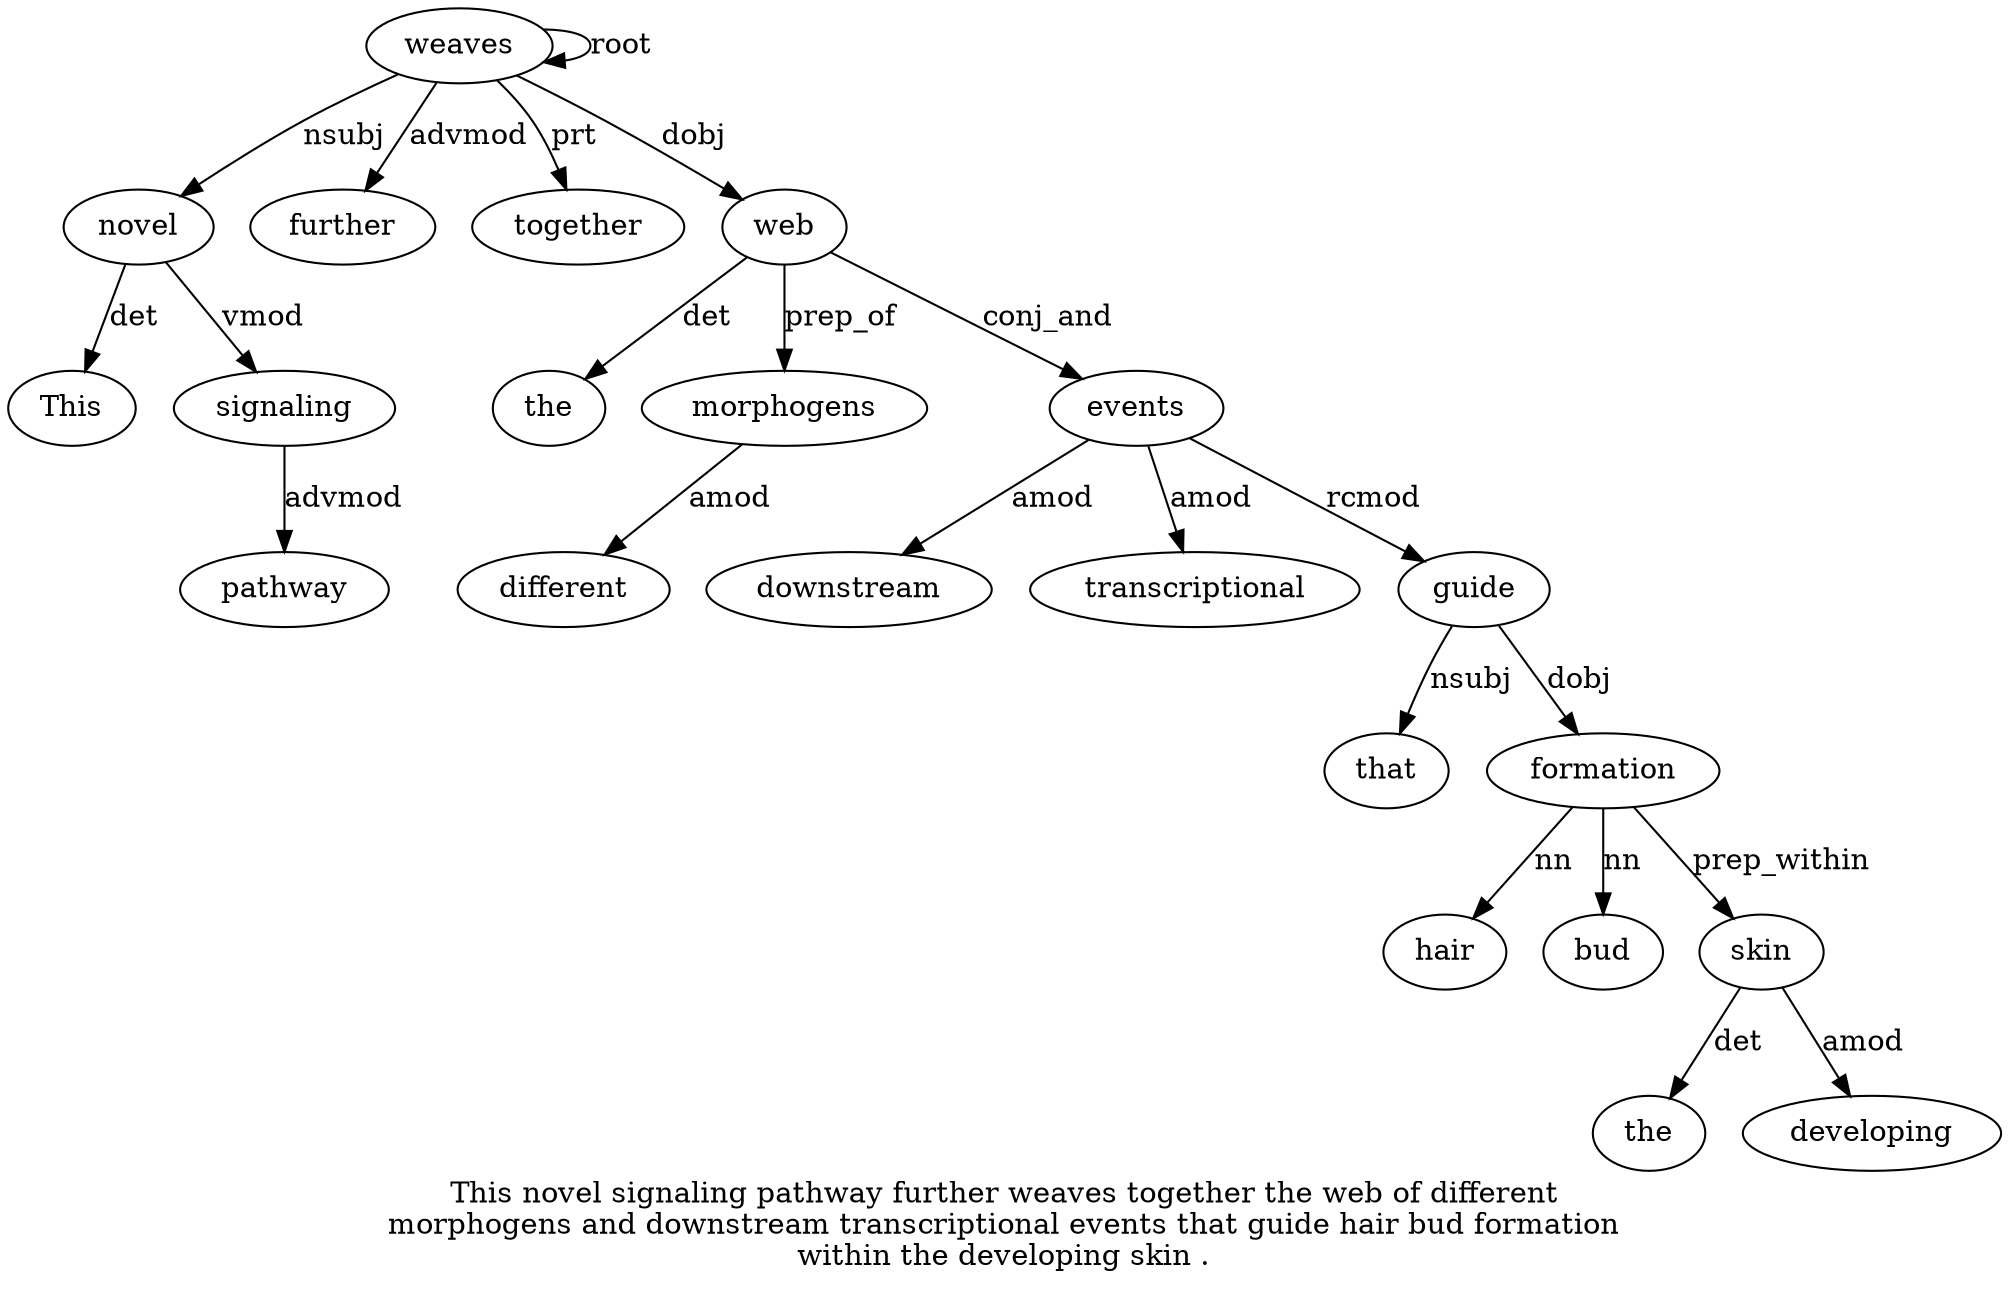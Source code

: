 digraph "This novel signaling pathway further weaves together the web of different morphogens and downstream transcriptional events that guide hair bud formation within the developing skin ." {
label="This novel signaling pathway further weaves together the web of different
morphogens and downstream transcriptional events that guide hair bud formation
within the developing skin .";
novel2 [style=filled, fillcolor=white, label=novel];
This1 [style=filled, fillcolor=white, label=This];
novel2 -> This1  [label=det];
weaves6 [style=filled, fillcolor=white, label=weaves];
weaves6 -> novel2  [label=nsubj];
signaling3 [style=filled, fillcolor=white, label=signaling];
novel2 -> signaling3  [label=vmod];
pathway4 [style=filled, fillcolor=white, label=pathway];
signaling3 -> pathway4  [label=advmod];
further5 [style=filled, fillcolor=white, label=further];
weaves6 -> further5  [label=advmod];
weaves6 -> weaves6  [label=root];
together7 [style=filled, fillcolor=white, label=together];
weaves6 -> together7  [label=prt];
web9 [style=filled, fillcolor=white, label=web];
the8 [style=filled, fillcolor=white, label=the];
web9 -> the8  [label=det];
weaves6 -> web9  [label=dobj];
morphogens12 [style=filled, fillcolor=white, label=morphogens];
different11 [style=filled, fillcolor=white, label=different];
morphogens12 -> different11  [label=amod];
web9 -> morphogens12  [label=prep_of];
events16 [style=filled, fillcolor=white, label=events];
downstream14 [style=filled, fillcolor=white, label=downstream];
events16 -> downstream14  [label=amod];
transcriptional15 [style=filled, fillcolor=white, label=transcriptional];
events16 -> transcriptional15  [label=amod];
web9 -> events16  [label=conj_and];
guide18 [style=filled, fillcolor=white, label=guide];
that17 [style=filled, fillcolor=white, label=that];
guide18 -> that17  [label=nsubj];
events16 -> guide18  [label=rcmod];
formation21 [style=filled, fillcolor=white, label=formation];
hair19 [style=filled, fillcolor=white, label=hair];
formation21 -> hair19  [label=nn];
bud20 [style=filled, fillcolor=white, label=bud];
formation21 -> bud20  [label=nn];
guide18 -> formation21  [label=dobj];
skin25 [style=filled, fillcolor=white, label=skin];
the23 [style=filled, fillcolor=white, label=the];
skin25 -> the23  [label=det];
developing24 [style=filled, fillcolor=white, label=developing];
skin25 -> developing24  [label=amod];
formation21 -> skin25  [label=prep_within];
}
